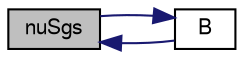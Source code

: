 digraph "nuSgs"
{
  bgcolor="transparent";
  edge [fontname="FreeSans",fontsize="10",labelfontname="FreeSans",labelfontsize="10"];
  node [fontname="FreeSans",fontsize="10",shape=record];
  rankdir="LR";
  Node2781 [label="nuSgs",height=0.2,width=0.4,color="black", fillcolor="grey75", style="filled", fontcolor="black"];
  Node2781 -> Node2782 [dir="back",color="midnightblue",fontsize="10",style="solid",fontname="FreeSans"];
  Node2782 [label="B",height=0.2,width=0.4,color="black",URL="$a30866.html#acf00bc568420cebcbea1c1227f8cdd58",tooltip="Return the sub-grid stress tensor. "];
  Node2782 -> Node2781 [dir="back",color="midnightblue",fontsize="10",style="solid",fontname="FreeSans"];
}

